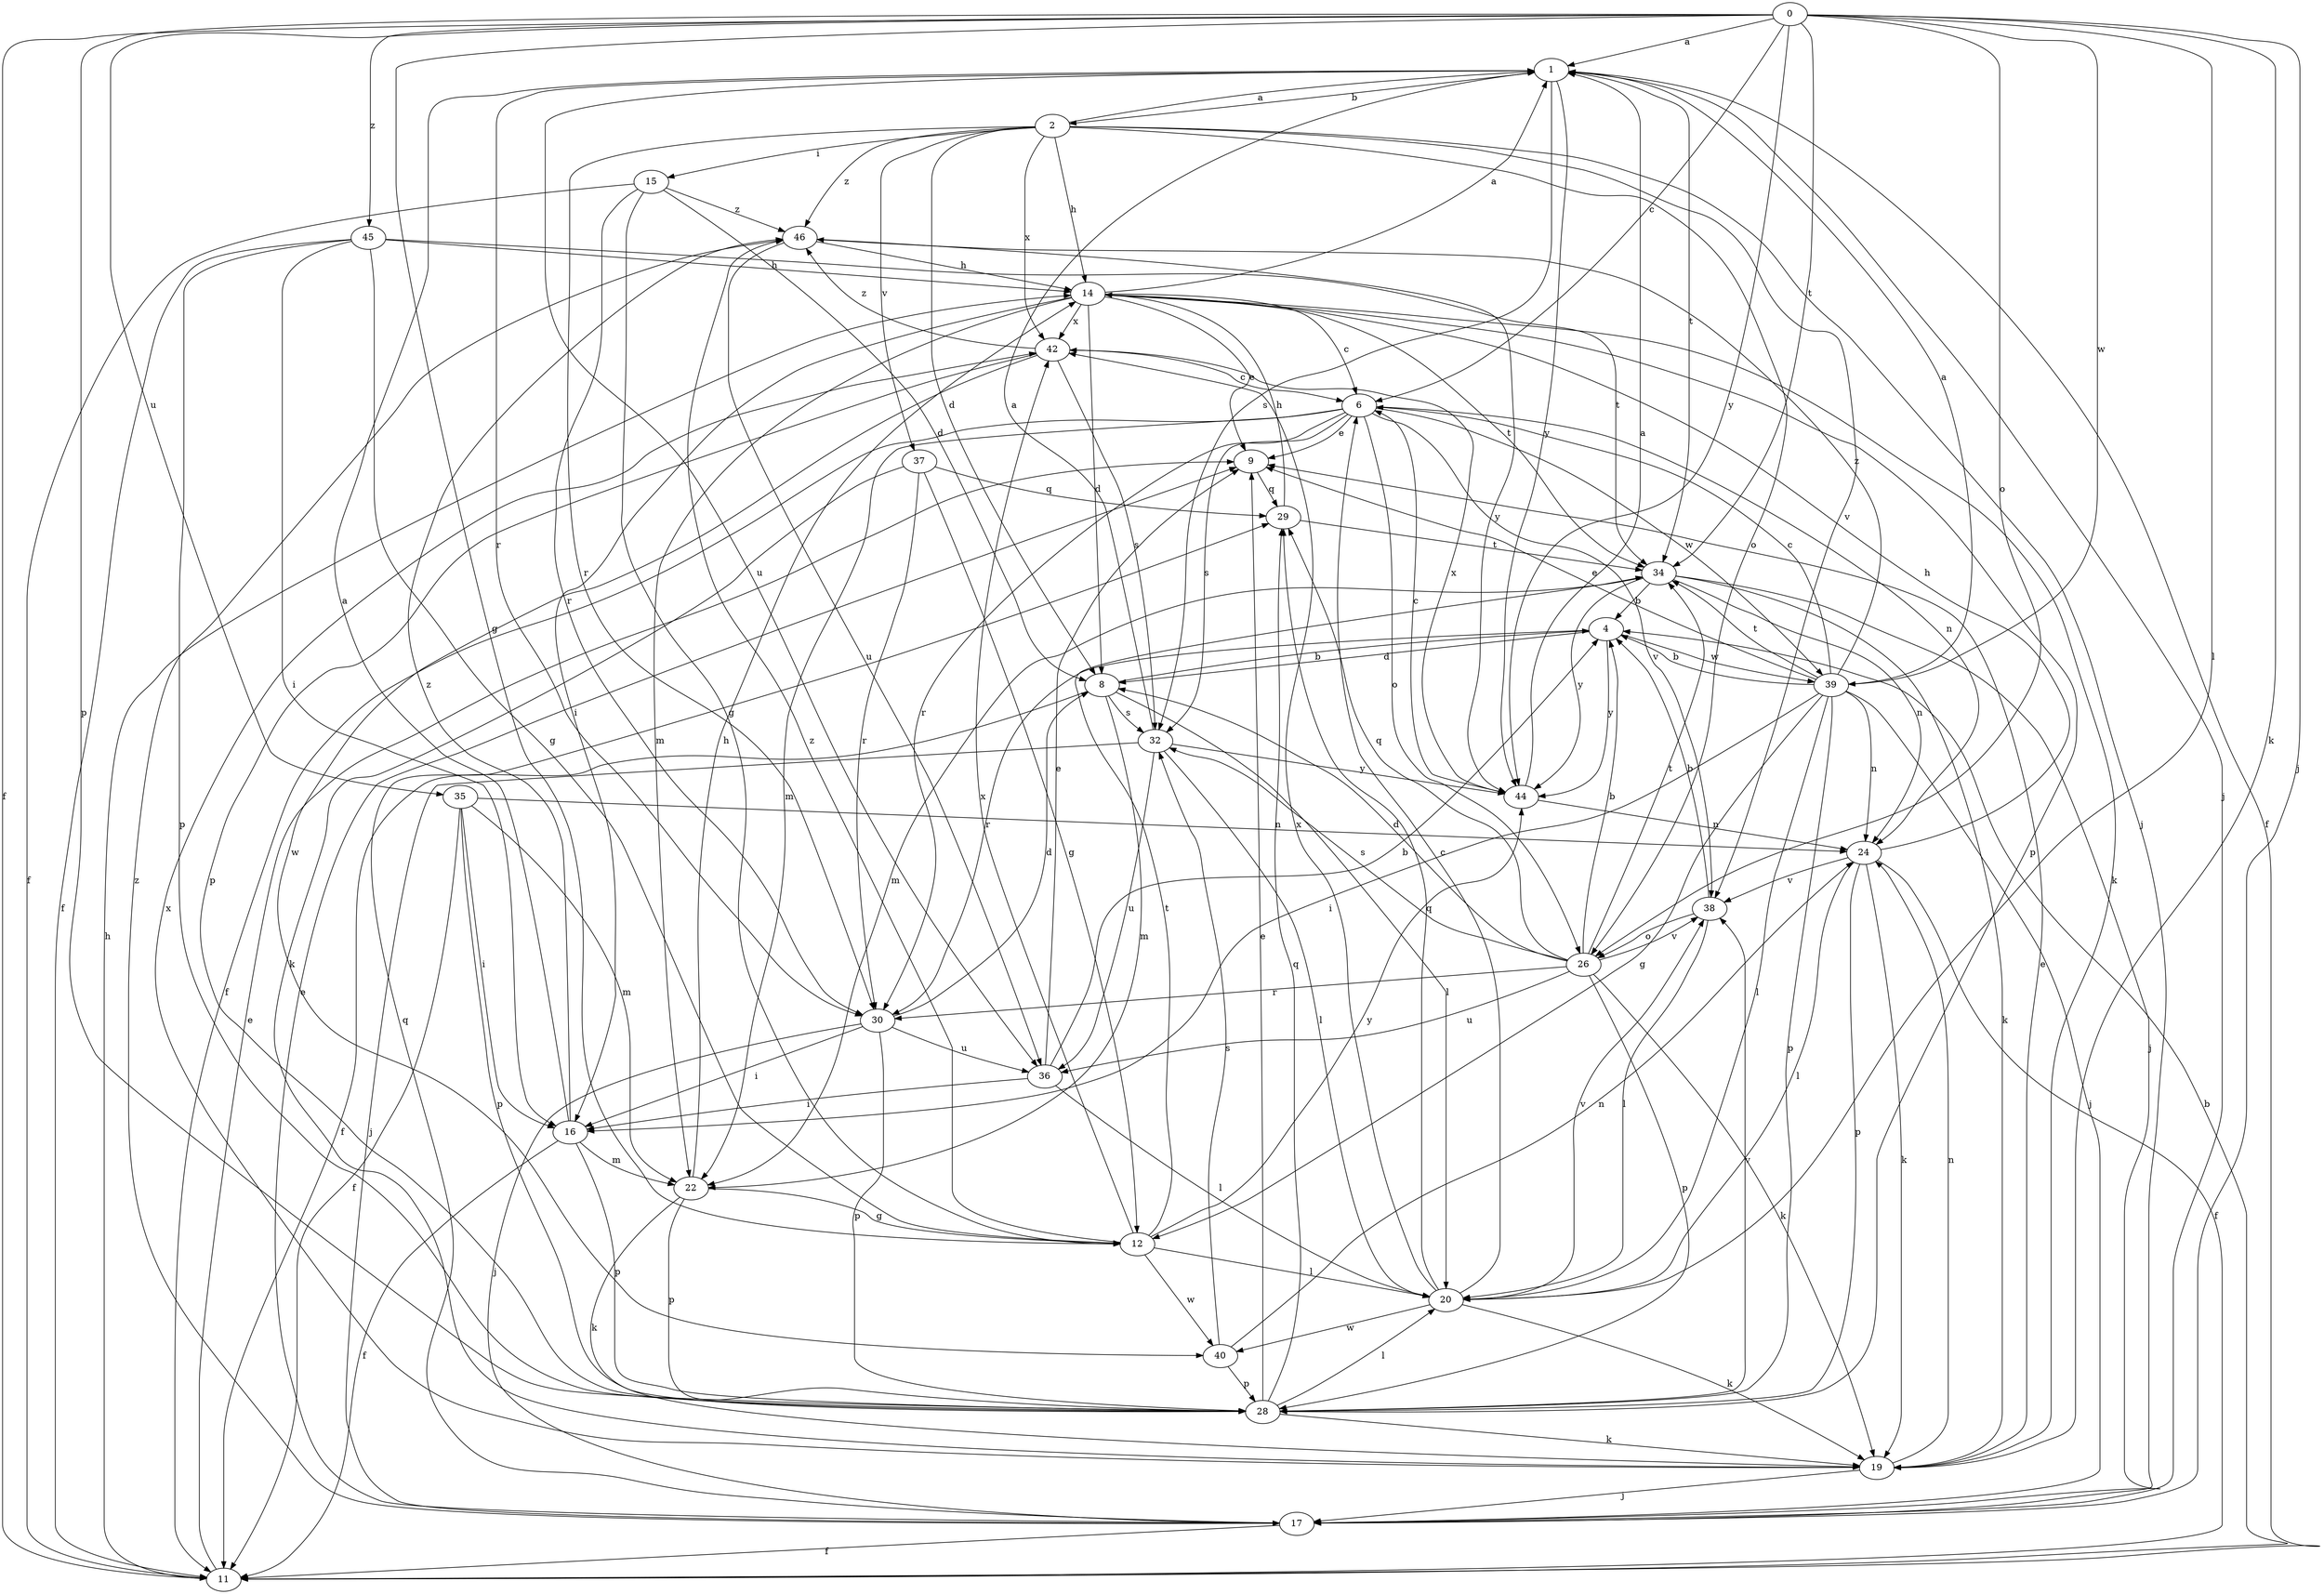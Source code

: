 strict digraph  {
0;
1;
2;
4;
6;
8;
9;
11;
12;
14;
15;
16;
17;
19;
20;
22;
24;
26;
28;
29;
30;
32;
34;
35;
36;
37;
38;
39;
40;
42;
44;
45;
46;
0 -> 1  [label=a];
0 -> 6  [label=c];
0 -> 11  [label=f];
0 -> 12  [label=g];
0 -> 17  [label=j];
0 -> 19  [label=k];
0 -> 20  [label=l];
0 -> 26  [label=o];
0 -> 28  [label=p];
0 -> 34  [label=t];
0 -> 35  [label=u];
0 -> 39  [label=w];
0 -> 44  [label=y];
0 -> 45  [label=z];
1 -> 2  [label=b];
1 -> 11  [label=f];
1 -> 17  [label=j];
1 -> 30  [label=r];
1 -> 32  [label=s];
1 -> 34  [label=t];
1 -> 36  [label=u];
1 -> 44  [label=y];
2 -> 1  [label=a];
2 -> 8  [label=d];
2 -> 14  [label=h];
2 -> 15  [label=i];
2 -> 17  [label=j];
2 -> 26  [label=o];
2 -> 30  [label=r];
2 -> 37  [label=v];
2 -> 38  [label=v];
2 -> 42  [label=x];
2 -> 46  [label=z];
4 -> 8  [label=d];
4 -> 30  [label=r];
4 -> 39  [label=w];
4 -> 44  [label=y];
6 -> 9  [label=e];
6 -> 11  [label=f];
6 -> 22  [label=m];
6 -> 24  [label=n];
6 -> 26  [label=o];
6 -> 30  [label=r];
6 -> 32  [label=s];
6 -> 38  [label=v];
6 -> 39  [label=w];
8 -> 4  [label=b];
8 -> 11  [label=f];
8 -> 20  [label=l];
8 -> 22  [label=m];
8 -> 32  [label=s];
9 -> 29  [label=q];
11 -> 4  [label=b];
11 -> 9  [label=e];
11 -> 14  [label=h];
12 -> 20  [label=l];
12 -> 34  [label=t];
12 -> 40  [label=w];
12 -> 42  [label=x];
12 -> 44  [label=y];
12 -> 46  [label=z];
14 -> 1  [label=a];
14 -> 6  [label=c];
14 -> 8  [label=d];
14 -> 9  [label=e];
14 -> 16  [label=i];
14 -> 19  [label=k];
14 -> 22  [label=m];
14 -> 28  [label=p];
14 -> 34  [label=t];
14 -> 42  [label=x];
15 -> 8  [label=d];
15 -> 11  [label=f];
15 -> 12  [label=g];
15 -> 30  [label=r];
15 -> 46  [label=z];
16 -> 1  [label=a];
16 -> 11  [label=f];
16 -> 22  [label=m];
16 -> 28  [label=p];
16 -> 46  [label=z];
17 -> 9  [label=e];
17 -> 11  [label=f];
17 -> 29  [label=q];
17 -> 46  [label=z];
19 -> 9  [label=e];
19 -> 17  [label=j];
19 -> 24  [label=n];
19 -> 42  [label=x];
20 -> 6  [label=c];
20 -> 19  [label=k];
20 -> 29  [label=q];
20 -> 38  [label=v];
20 -> 40  [label=w];
20 -> 42  [label=x];
22 -> 12  [label=g];
22 -> 14  [label=h];
22 -> 19  [label=k];
22 -> 28  [label=p];
24 -> 11  [label=f];
24 -> 14  [label=h];
24 -> 19  [label=k];
24 -> 20  [label=l];
24 -> 28  [label=p];
24 -> 38  [label=v];
26 -> 4  [label=b];
26 -> 8  [label=d];
26 -> 19  [label=k];
26 -> 28  [label=p];
26 -> 29  [label=q];
26 -> 30  [label=r];
26 -> 32  [label=s];
26 -> 34  [label=t];
26 -> 36  [label=u];
26 -> 38  [label=v];
28 -> 9  [label=e];
28 -> 19  [label=k];
28 -> 20  [label=l];
28 -> 29  [label=q];
28 -> 38  [label=v];
29 -> 14  [label=h];
29 -> 34  [label=t];
30 -> 8  [label=d];
30 -> 16  [label=i];
30 -> 17  [label=j];
30 -> 28  [label=p];
30 -> 36  [label=u];
32 -> 1  [label=a];
32 -> 17  [label=j];
32 -> 20  [label=l];
32 -> 36  [label=u];
32 -> 44  [label=y];
34 -> 4  [label=b];
34 -> 17  [label=j];
34 -> 19  [label=k];
34 -> 22  [label=m];
34 -> 24  [label=n];
34 -> 44  [label=y];
35 -> 11  [label=f];
35 -> 16  [label=i];
35 -> 22  [label=m];
35 -> 24  [label=n];
35 -> 28  [label=p];
36 -> 4  [label=b];
36 -> 9  [label=e];
36 -> 16  [label=i];
36 -> 20  [label=l];
37 -> 12  [label=g];
37 -> 19  [label=k];
37 -> 29  [label=q];
37 -> 30  [label=r];
38 -> 4  [label=b];
38 -> 20  [label=l];
38 -> 26  [label=o];
39 -> 1  [label=a];
39 -> 4  [label=b];
39 -> 6  [label=c];
39 -> 9  [label=e];
39 -> 12  [label=g];
39 -> 16  [label=i];
39 -> 17  [label=j];
39 -> 20  [label=l];
39 -> 24  [label=n];
39 -> 28  [label=p];
39 -> 34  [label=t];
39 -> 46  [label=z];
40 -> 24  [label=n];
40 -> 28  [label=p];
40 -> 32  [label=s];
42 -> 6  [label=c];
42 -> 28  [label=p];
42 -> 32  [label=s];
42 -> 40  [label=w];
42 -> 46  [label=z];
44 -> 1  [label=a];
44 -> 6  [label=c];
44 -> 24  [label=n];
44 -> 42  [label=x];
45 -> 11  [label=f];
45 -> 12  [label=g];
45 -> 14  [label=h];
45 -> 16  [label=i];
45 -> 28  [label=p];
45 -> 34  [label=t];
46 -> 14  [label=h];
46 -> 36  [label=u];
46 -> 44  [label=y];
}
